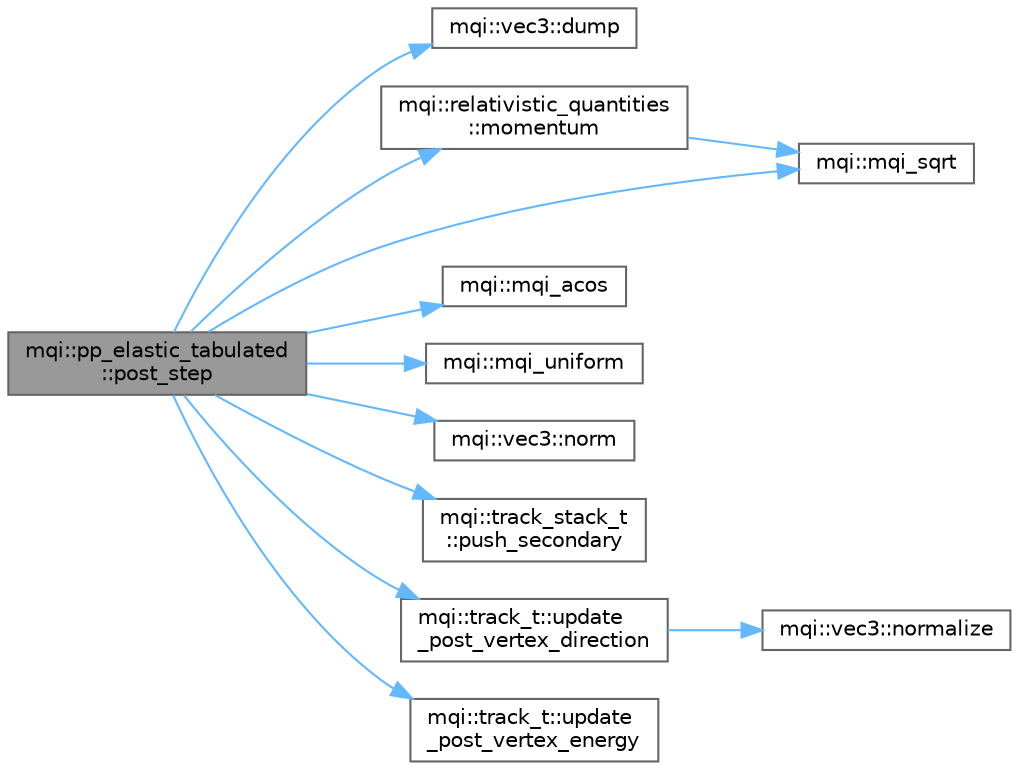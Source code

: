 digraph "mqi::pp_elastic_tabulated::post_step"
{
 // LATEX_PDF_SIZE
  bgcolor="transparent";
  edge [fontname=Helvetica,fontsize=10,labelfontname=Helvetica,labelfontsize=10];
  node [fontname=Helvetica,fontsize=10,shape=box,height=0.2,width=0.4];
  rankdir="LR";
  Node1 [id="Node000001",label="mqi::pp_elastic_tabulated\l::post_step",height=0.2,width=0.4,color="gray40", fillcolor="grey60", style="filled", fontcolor="black",tooltip="Simulates the interaction after a transport step."];
  Node1 -> Node2 [id="edge1_Node000001_Node000002",color="steelblue1",style="solid",tooltip=" "];
  Node2 [id="Node000002",label="mqi::vec3::dump",height=0.2,width=0.4,color="grey40", fillcolor="white", style="filled",URL="$classmqi_1_1vec3.html#a6f82cc668e61e6a8fc148cd8405e4a56",tooltip="Dumps the vector's components to the console."];
  Node1 -> Node3 [id="edge2_Node000001_Node000003",color="steelblue1",style="solid",tooltip=" "];
  Node3 [id="Node000003",label="mqi::relativistic_quantities\l::momentum",height=0.2,width=0.4,color="grey40", fillcolor="white", style="filled",URL="$classmqi_1_1relativistic__quantities.html#a82d23c0dd2ed93bf817ef027677d4f56",tooltip="Calculates the relativistic momentum of the particle."];
  Node3 -> Node4 [id="edge3_Node000003_Node000004",color="steelblue1",style="solid",tooltip=" "];
  Node4 [id="Node000004",label="mqi::mqi_sqrt",height=0.2,width=0.4,color="grey40", fillcolor="white", style="filled",URL="$namespacemqi.html#aef88923de451fcfef0ae37638919075f",tooltip="Calculates the square root. Wrapper for sqrt (double) or sqrtf (float)."];
  Node1 -> Node5 [id="edge4_Node000001_Node000005",color="steelblue1",style="solid",tooltip=" "];
  Node5 [id="Node000005",label="mqi::mqi_acos",height=0.2,width=0.4,color="grey40", fillcolor="white", style="filled",URL="$namespacemqi.html#a91a6ed407b1f63e7150657ef1aef1194",tooltip="Calculates the arc cosine. Wrapper for acos or acosf."];
  Node1 -> Node4 [id="edge5_Node000001_Node000004",color="steelblue1",style="solid",tooltip=" "];
  Node1 -> Node6 [id="edge6_Node000001_Node000006",color="steelblue1",style="solid",tooltip=" "];
  Node6 [id="Node000006",label="mqi::mqi_uniform",height=0.2,width=0.4,color="grey40", fillcolor="white", style="filled",URL="$namespacemqi.html#add466ef65529d5cbcb7b8a1ee9b32778",tooltip="Generates a uniformly distributed random number in [0, 1)."];
  Node1 -> Node7 [id="edge7_Node000001_Node000007",color="steelblue1",style="solid",tooltip=" "];
  Node7 [id="Node000007",label="mqi::vec3::norm",height=0.2,width=0.4,color="grey40", fillcolor="white", style="filled",URL="$classmqi_1_1vec3.html#a88e9972678dec2310a6ca61b5a8c213c",tooltip="Calculates the Euclidean norm (magnitude) of the vector."];
  Node1 -> Node8 [id="edge8_Node000001_Node000008",color="steelblue1",style="solid",tooltip=" "];
  Node8 [id="Node000008",label="mqi::track_stack_t\l::push_secondary",height=0.2,width=0.4,color="grey40", fillcolor="white", style="filled",URL="$classmqi_1_1track__stack__t.html#a54dd3bc633b0c06c1ffa671a2e219d9e",tooltip="Pushes a secondary track onto the top of the stack."];
  Node1 -> Node9 [id="edge9_Node000001_Node000009",color="steelblue1",style="solid",tooltip=" "];
  Node9 [id="Node000009",label="mqi::track_t::update\l_post_vertex_direction",height=0.2,width=0.4,color="grey40", fillcolor="white", style="filled",URL="$classmqi_1_1track__t.html#ac0ddd58c6eb270f43d091cf853ca355c",tooltip="Updates the post-step direction after a scattering event."];
  Node9 -> Node10 [id="edge10_Node000009_Node000010",color="steelblue1",style="solid",tooltip=" "];
  Node10 [id="Node000010",label="mqi::vec3::normalize",height=0.2,width=0.4,color="grey40", fillcolor="white", style="filled",URL="$classmqi_1_1vec3.html#ac0bb2cebe4fbfbed9155262841c426f9",tooltip="Normalizes the vector to unit length."];
  Node1 -> Node11 [id="edge11_Node000001_Node000011",color="steelblue1",style="solid",tooltip=" "];
  Node11 [id="Node000011",label="mqi::track_t::update\l_post_vertex_energy",height=0.2,width=0.4,color="grey40", fillcolor="white", style="filled",URL="$classmqi_1_1track__t.html#a2eb7b29246c1aea2981446380531c1f0",tooltip="Updates the post-step kinetic energy after an energy loss event."];
}
